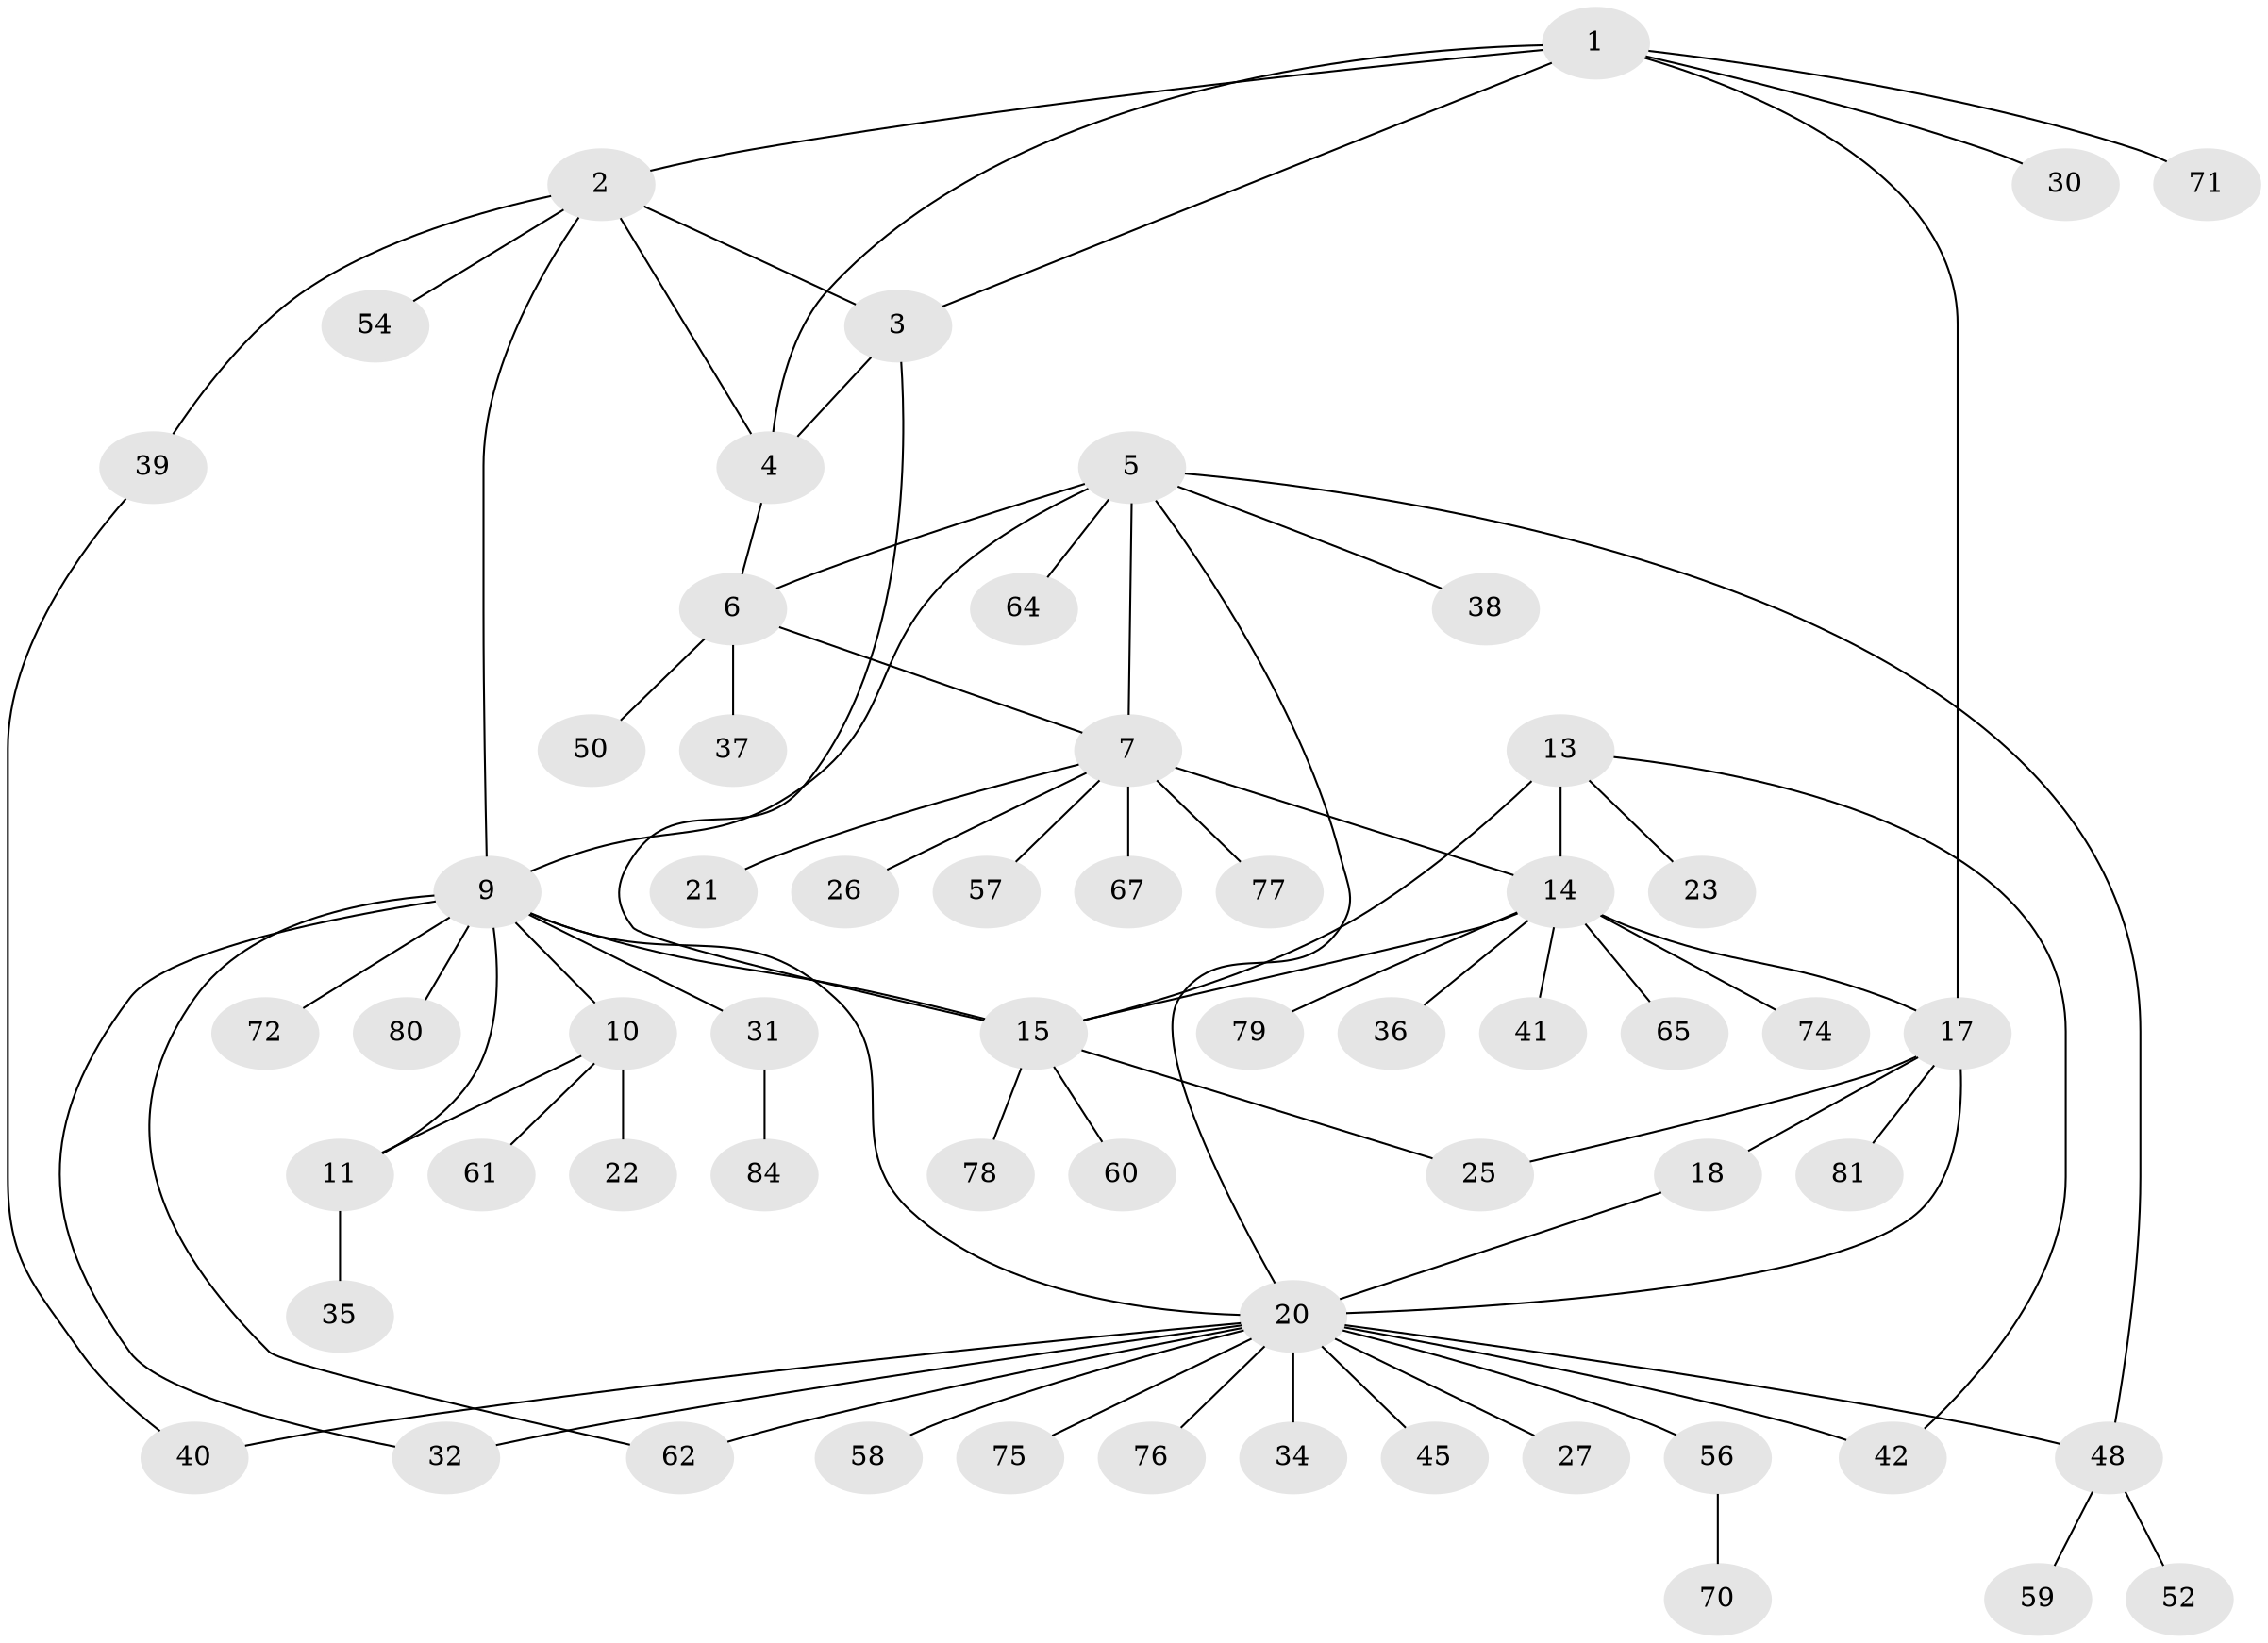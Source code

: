 // Generated by graph-tools (version 1.1) at 2025/52/02/27/25 19:52:17]
// undirected, 61 vertices, 79 edges
graph export_dot {
graph [start="1"]
  node [color=gray90,style=filled];
  1 [super="+47"];
  2 [super="+49"];
  3 [super="+63"];
  4 [super="+68"];
  5 [super="+8"];
  6 [super="+44"];
  7 [super="+46"];
  9 [super="+12"];
  10 [super="+29"];
  11 [super="+33"];
  13 [super="+43"];
  14 [super="+51"];
  15 [super="+16"];
  17 [super="+19"];
  18 [super="+53"];
  20 [super="+24"];
  21;
  22;
  23;
  25 [super="+28"];
  26;
  27;
  30;
  31 [super="+82"];
  32;
  34 [super="+69"];
  35;
  36;
  37;
  38;
  39 [super="+73"];
  40;
  41;
  42;
  45 [super="+55"];
  48 [super="+66"];
  50;
  52;
  54;
  56 [super="+83"];
  57;
  58;
  59;
  60;
  61;
  62;
  64;
  65;
  67;
  70;
  71;
  72;
  74;
  75;
  76;
  77;
  78;
  79;
  80;
  81;
  84;
  1 -- 2;
  1 -- 3;
  1 -- 4;
  1 -- 17;
  1 -- 30;
  1 -- 71;
  2 -- 3;
  2 -- 4;
  2 -- 9;
  2 -- 39;
  2 -- 54;
  3 -- 4;
  3 -- 15;
  4 -- 6;
  5 -- 6 [weight=2];
  5 -- 7 [weight=2];
  5 -- 9;
  5 -- 20;
  5 -- 64;
  5 -- 48;
  5 -- 38;
  6 -- 7;
  6 -- 37;
  6 -- 50;
  7 -- 14;
  7 -- 21;
  7 -- 26;
  7 -- 57;
  7 -- 67;
  7 -- 77;
  9 -- 10 [weight=2];
  9 -- 11 [weight=2];
  9 -- 31;
  9 -- 72;
  9 -- 80;
  9 -- 32;
  9 -- 20;
  9 -- 62;
  9 -- 15;
  10 -- 11;
  10 -- 22;
  10 -- 61;
  11 -- 35;
  13 -- 14;
  13 -- 15 [weight=2];
  13 -- 23;
  13 -- 42;
  14 -- 15 [weight=2];
  14 -- 36;
  14 -- 41;
  14 -- 65;
  14 -- 79;
  14 -- 74;
  14 -- 17;
  15 -- 25;
  15 -- 60;
  15 -- 78;
  17 -- 18 [weight=2];
  17 -- 20 [weight=2];
  17 -- 81;
  17 -- 25;
  18 -- 20;
  20 -- 32;
  20 -- 34;
  20 -- 40;
  20 -- 42;
  20 -- 45;
  20 -- 48;
  20 -- 56;
  20 -- 58;
  20 -- 62;
  20 -- 75;
  20 -- 76;
  20 -- 27;
  31 -- 84;
  39 -- 40;
  48 -- 52;
  48 -- 59;
  56 -- 70;
}
